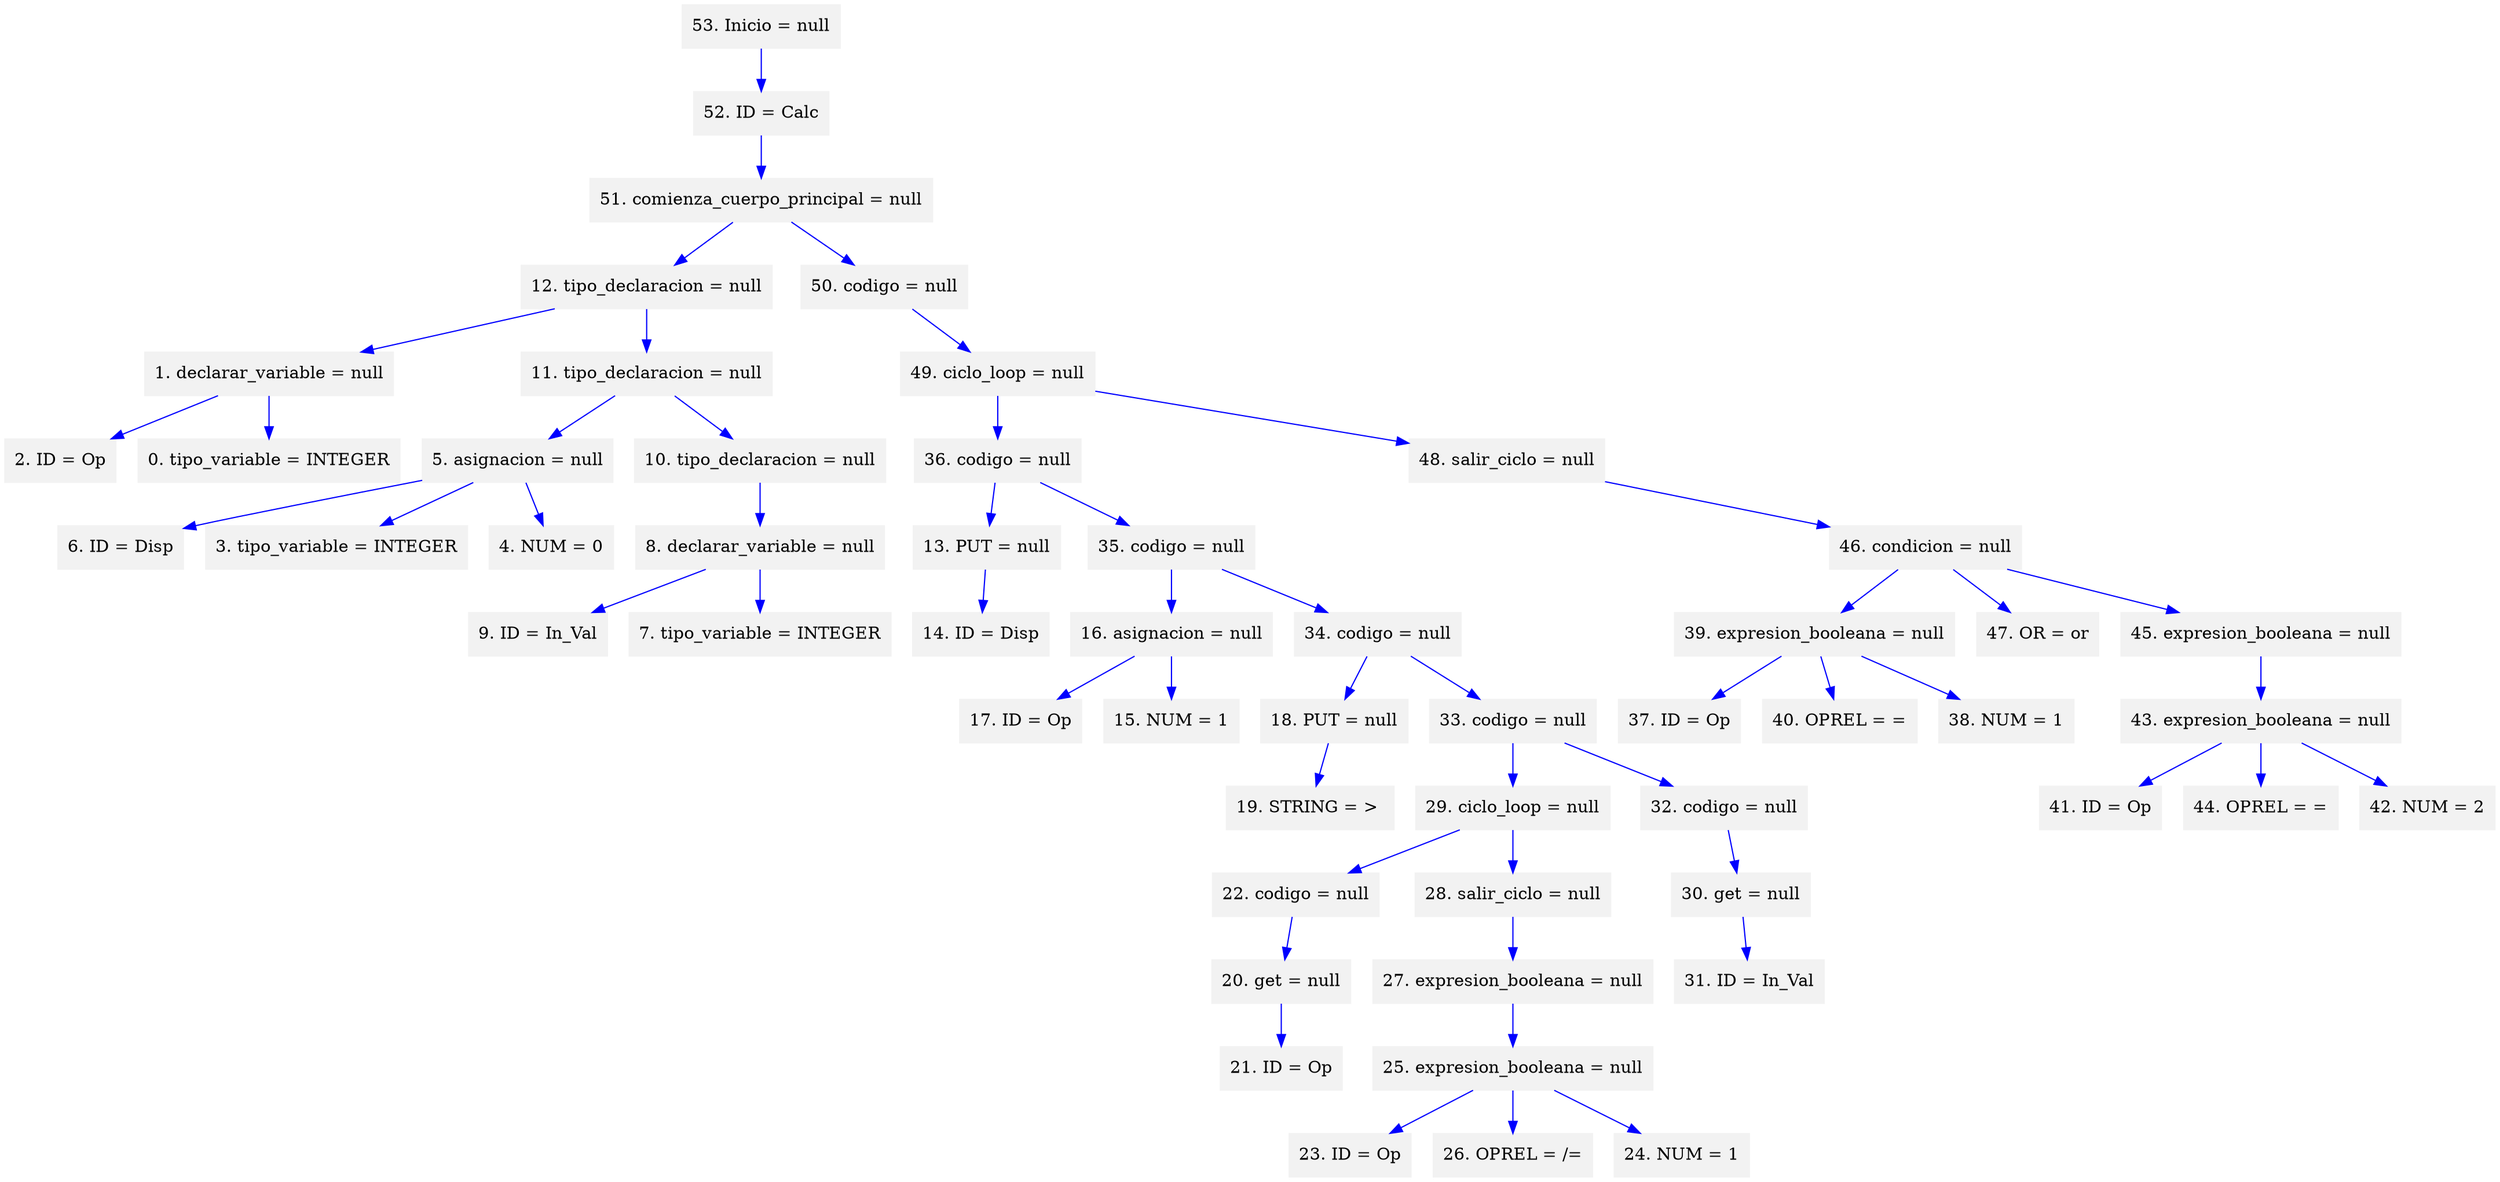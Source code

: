 digraph G {node[shape=box, style=filled, color=Gray95]; edge[color=blue];rankdir=UD 

"53. Inicio = null"->"52. ID = Calc""52. ID = Calc"->"51. comienza_cuerpo_principal = null""51. comienza_cuerpo_principal = null"->"12. tipo_declaracion = null""12. tipo_declaracion = null"->"1. declarar_variable = null""1. declarar_variable = null"->"2. ID = Op""1. declarar_variable = null"->"0. tipo_variable = INTEGER""12. tipo_declaracion = null"->"11. tipo_declaracion = null""11. tipo_declaracion = null"->"5. asignacion = null""5. asignacion = null"->"6. ID = Disp""5. asignacion = null"->"3. tipo_variable = INTEGER""5. asignacion = null"->"4. NUM = 0""11. tipo_declaracion = null"->"10. tipo_declaracion = null""10. tipo_declaracion = null"->"8. declarar_variable = null""8. declarar_variable = null"->"9. ID = In_Val""8. declarar_variable = null"->"7. tipo_variable = INTEGER""51. comienza_cuerpo_principal = null"->"50. codigo = null""50. codigo = null"->"49. ciclo_loop = null""49. ciclo_loop = null"->"36. codigo = null""36. codigo = null"->"13. PUT = null""13. PUT = null"->"14. ID = Disp""36. codigo = null"->"35. codigo = null""35. codigo = null"->"16. asignacion = null""16. asignacion = null"->"17. ID = Op""16. asignacion = null"->"15. NUM = 1""35. codigo = null"->"34. codigo = null""34. codigo = null"->"18. PUT = null""18. PUT = null"->"19. STRING = > ""34. codigo = null"->"33. codigo = null""33. codigo = null"->"29. ciclo_loop = null""29. ciclo_loop = null"->"22. codigo = null""22. codigo = null"->"20. get = null""20. get = null"->"21. ID = Op""29. ciclo_loop = null"->"28. salir_ciclo = null""28. salir_ciclo = null"->"27. expresion_booleana = null""27. expresion_booleana = null"->"25. expresion_booleana = null""25. expresion_booleana = null"->"23. ID = Op""25. expresion_booleana = null"->"26. OPREL = /=""25. expresion_booleana = null"->"24. NUM = 1""33. codigo = null"->"32. codigo = null""32. codigo = null"->"30. get = null""30. get = null"->"31. ID = In_Val""49. ciclo_loop = null"->"48. salir_ciclo = null""48. salir_ciclo = null"->"46. condicion = null""46. condicion = null"->"39. expresion_booleana = null""39. expresion_booleana = null"->"37. ID = Op""39. expresion_booleana = null"->"40. OPREL = =""39. expresion_booleana = null"->"38. NUM = 1""46. condicion = null"->"47. OR = or""46. condicion = null"->"45. expresion_booleana = null""45. expresion_booleana = null"->"43. expresion_booleana = null""43. expresion_booleana = null"->"41. ID = Op""43. expresion_booleana = null"->"44. OPREL = =""43. expresion_booleana = null"->"42. NUM = 2"

}
